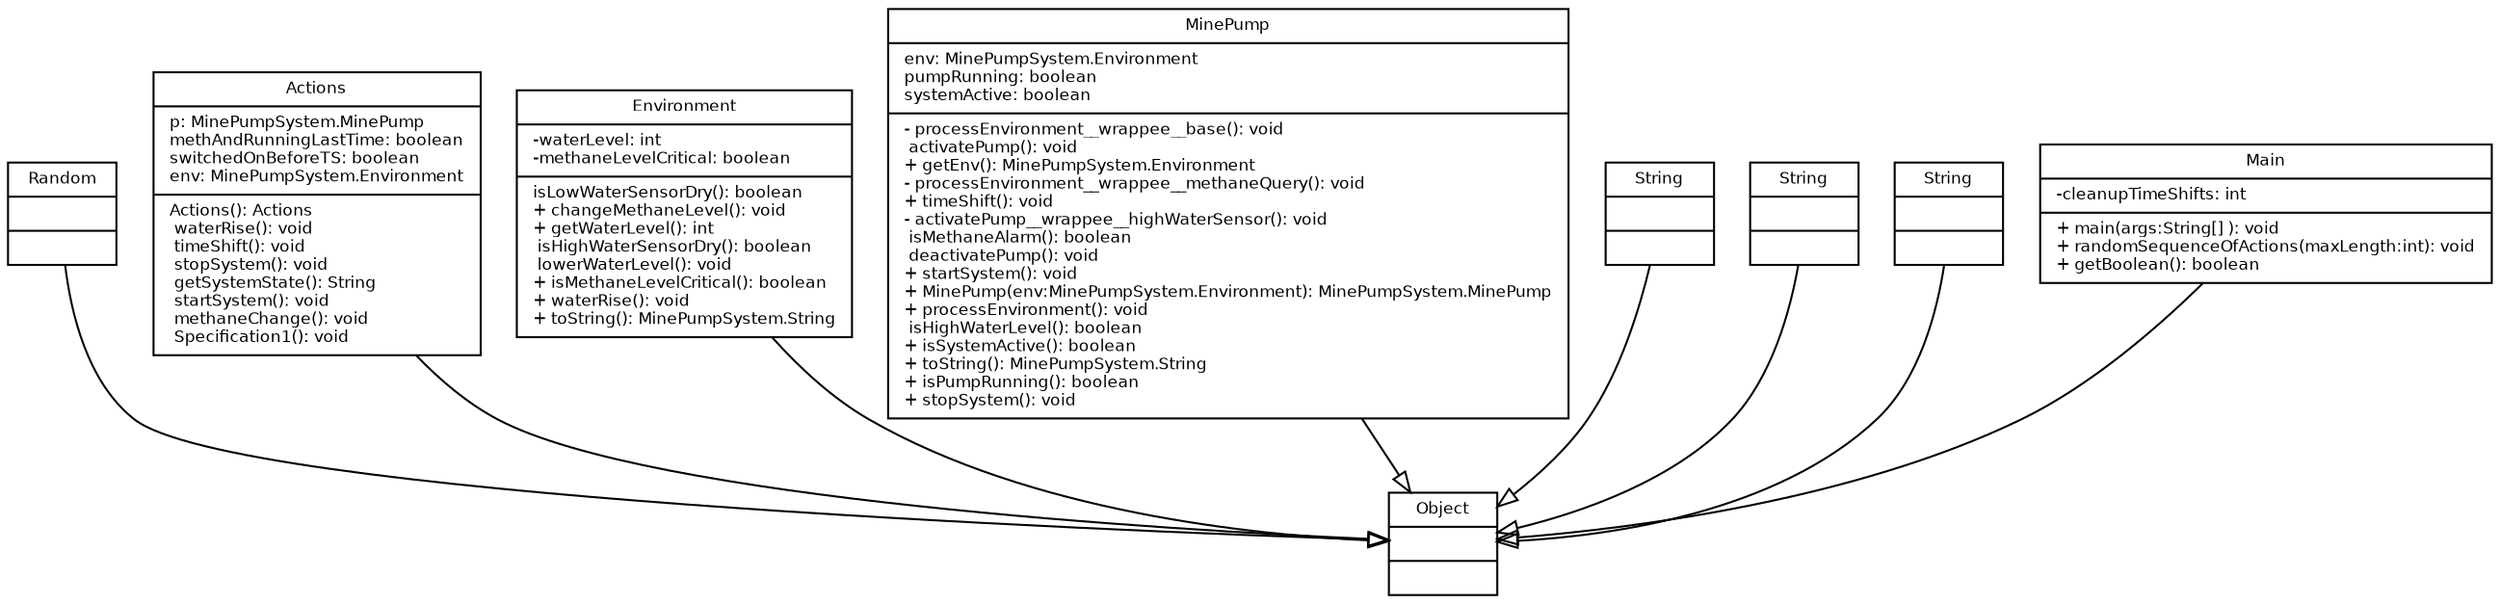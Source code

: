 digraph TypeHierarchy { 
        fontname = "Bitstream Vera Sans"
        fontsize = 8

        node [
                  fontname = "Bitstream Vera Sans"
                  fontsize = 8
                  shape = "record"
        ]

        edge [
                  fontname = "Bitstream Vera Sans"
                  fontsize = 8
        ]

        Random [
                  label = "{Random||}"
        ]

        Actions [
                  label = "{Actions|p: MinePumpSystem.MinePump\lmethAndRunningLastTime: boolean\lswitchedOnBeforeTS: boolean\lenv: MinePumpSystem.Environment\l| Actions(): Actions\l waterRise(): void\l timeShift(): void\l stopSystem(): void\l getSystemState(): String\l startSystem(): void\l methaneChange(): void\l Specification1(): void\l}"
        ]

        MinePumpSystem_Environment [
                  label = "{Environment|-waterLevel: int\l-methaneLevelCritical: boolean\l| isLowWaterSensorDry(): boolean\l+ changeMethaneLevel(): void\l+ getWaterLevel(): int\l isHighWaterSensorDry(): boolean\l lowerWaterLevel(): void\l+ isMethaneLevelCritical(): boolean\l+ waterRise(): void\l+ toString(): MinePumpSystem.String\l}"
        ]

        MinePumpSystem_MinePump [
                  label = "{MinePump|env: MinePumpSystem.Environment\lpumpRunning: boolean\lsystemActive: boolean\l|- processEnvironment__wrappee__base(): void\l activatePump(): void\l+ getEnv(): MinePumpSystem.Environment\l- processEnvironment__wrappee__methaneQuery(): void\l+ timeShift(): void\l- activatePump__wrappee__highWaterSensor(): void\l isMethaneAlarm(): boolean\l deactivatePump(): void\l+ startSystem(): void\l+ MinePump(env:MinePumpSystem.Environment): MinePumpSystem.MinePump\l+ processEnvironment(): void\l isHighWaterLevel(): boolean\l+ isSystemActive(): boolean\l+ toString(): MinePumpSystem.String\l+ isPumpRunning(): boolean\l+ stopSystem(): void\l}"
        ]

        String [
                  label = "{String||}"
        ]

        java_lang_String [
                  label = "{String||}"
        ]

        java_lang_Object [
                  label = "{Object||}"
        ]

        MinePumpSystem_String [
                  label = "{String||}"
        ]

        Main [
                  label = "{Main|-cleanupTimeShifts: int\l|+ main(args:String[] ): void\l+ randomSequenceOfActions(maxLength:int): void\l+ getBoolean(): boolean\l}"
        ]

        edge [
                  arrowhead = "empty"
                  style = "solid"
                  arrowtail = "none"
        ]

        Random -> java_lang_Object
        Actions -> java_lang_Object
        MinePumpSystem_Environment -> java_lang_Object
        MinePumpSystem_MinePump -> java_lang_Object
        String -> java_lang_Object
        java_lang_String -> java_lang_Object
        MinePumpSystem_String -> java_lang_Object
        Main -> java_lang_Object
        edge [
                  arrowhead = "empty"
                  style = "dashed"
                  arrowtail = "none"
        ]

        edge [
                  arrowhead = "normal"
                  style = "solid"
                  arrowtail = "odot"
        ]

}